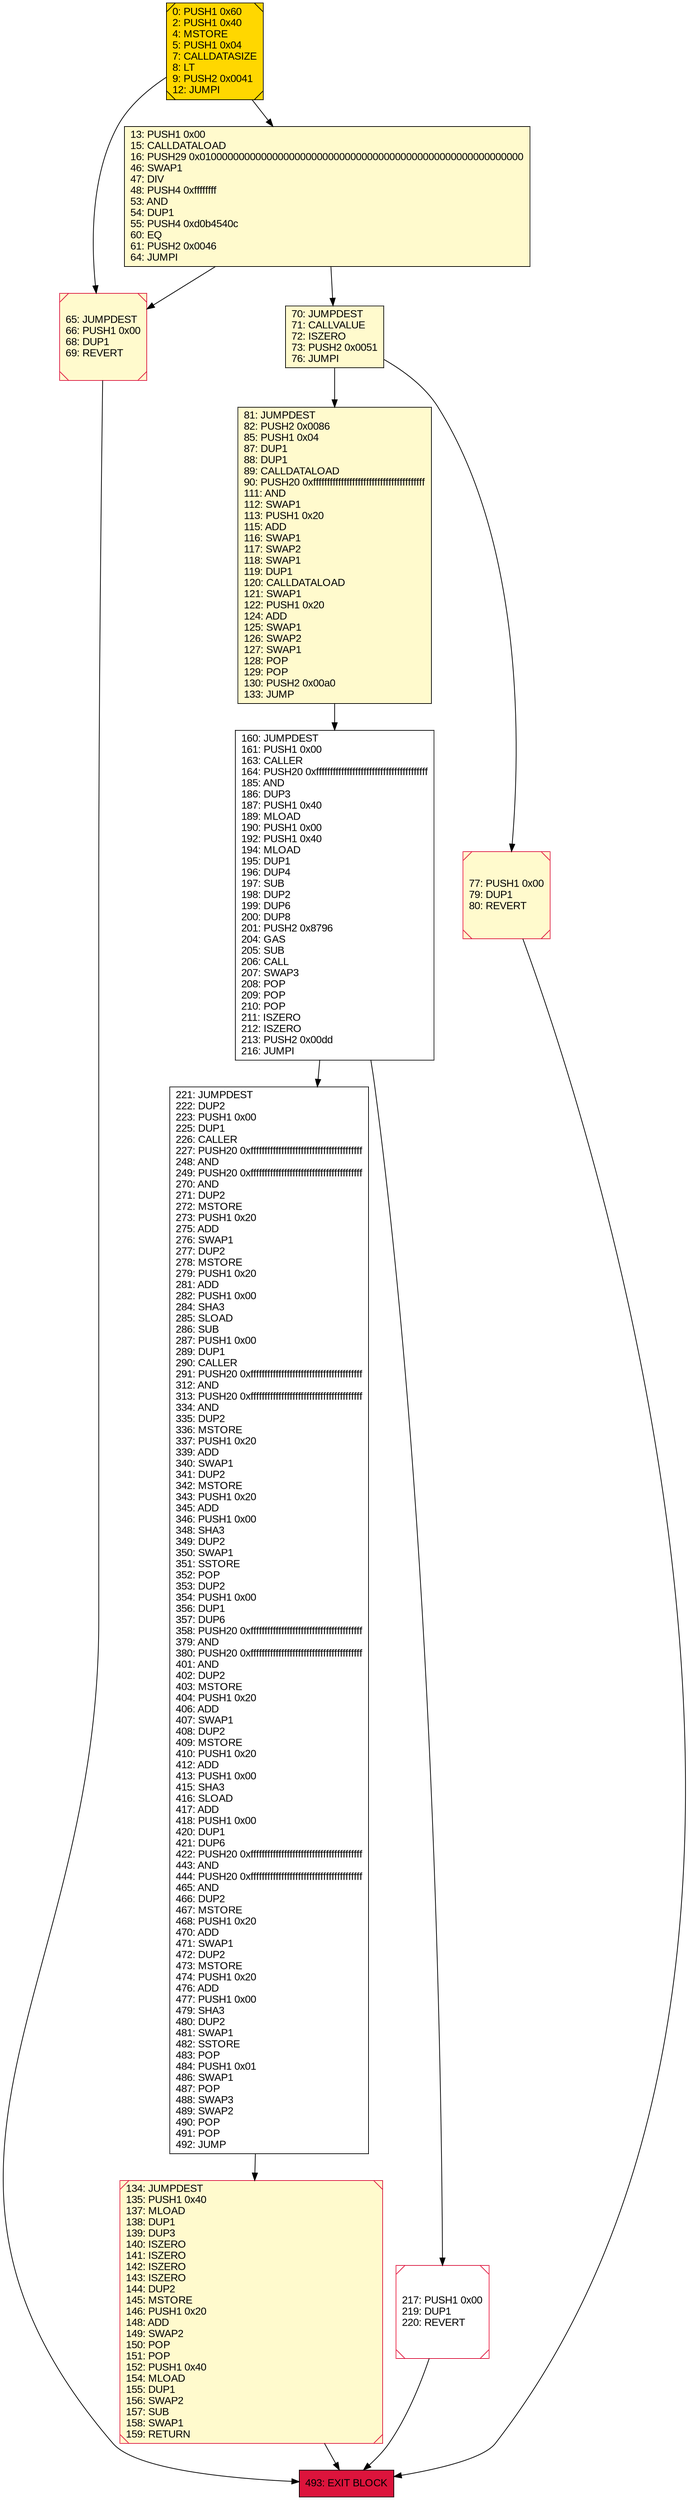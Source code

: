 digraph G {
bgcolor=transparent rankdir=UD;
node [shape=box style=filled color=black fillcolor=white fontname=arial fontcolor=black];
221 [label="221: JUMPDEST\l222: DUP2\l223: PUSH1 0x00\l225: DUP1\l226: CALLER\l227: PUSH20 0xffffffffffffffffffffffffffffffffffffffff\l248: AND\l249: PUSH20 0xffffffffffffffffffffffffffffffffffffffff\l270: AND\l271: DUP2\l272: MSTORE\l273: PUSH1 0x20\l275: ADD\l276: SWAP1\l277: DUP2\l278: MSTORE\l279: PUSH1 0x20\l281: ADD\l282: PUSH1 0x00\l284: SHA3\l285: SLOAD\l286: SUB\l287: PUSH1 0x00\l289: DUP1\l290: CALLER\l291: PUSH20 0xffffffffffffffffffffffffffffffffffffffff\l312: AND\l313: PUSH20 0xffffffffffffffffffffffffffffffffffffffff\l334: AND\l335: DUP2\l336: MSTORE\l337: PUSH1 0x20\l339: ADD\l340: SWAP1\l341: DUP2\l342: MSTORE\l343: PUSH1 0x20\l345: ADD\l346: PUSH1 0x00\l348: SHA3\l349: DUP2\l350: SWAP1\l351: SSTORE\l352: POP\l353: DUP2\l354: PUSH1 0x00\l356: DUP1\l357: DUP6\l358: PUSH20 0xffffffffffffffffffffffffffffffffffffffff\l379: AND\l380: PUSH20 0xffffffffffffffffffffffffffffffffffffffff\l401: AND\l402: DUP2\l403: MSTORE\l404: PUSH1 0x20\l406: ADD\l407: SWAP1\l408: DUP2\l409: MSTORE\l410: PUSH1 0x20\l412: ADD\l413: PUSH1 0x00\l415: SHA3\l416: SLOAD\l417: ADD\l418: PUSH1 0x00\l420: DUP1\l421: DUP6\l422: PUSH20 0xffffffffffffffffffffffffffffffffffffffff\l443: AND\l444: PUSH20 0xffffffffffffffffffffffffffffffffffffffff\l465: AND\l466: DUP2\l467: MSTORE\l468: PUSH1 0x20\l470: ADD\l471: SWAP1\l472: DUP2\l473: MSTORE\l474: PUSH1 0x20\l476: ADD\l477: PUSH1 0x00\l479: SHA3\l480: DUP2\l481: SWAP1\l482: SSTORE\l483: POP\l484: PUSH1 0x01\l486: SWAP1\l487: POP\l488: SWAP3\l489: SWAP2\l490: POP\l491: POP\l492: JUMP\l" ];
160 [label="160: JUMPDEST\l161: PUSH1 0x00\l163: CALLER\l164: PUSH20 0xffffffffffffffffffffffffffffffffffffffff\l185: AND\l186: DUP3\l187: PUSH1 0x40\l189: MLOAD\l190: PUSH1 0x00\l192: PUSH1 0x40\l194: MLOAD\l195: DUP1\l196: DUP4\l197: SUB\l198: DUP2\l199: DUP6\l200: DUP8\l201: PUSH2 0x8796\l204: GAS\l205: SUB\l206: CALL\l207: SWAP3\l208: POP\l209: POP\l210: POP\l211: ISZERO\l212: ISZERO\l213: PUSH2 0x00dd\l216: JUMPI\l" ];
65 [label="65: JUMPDEST\l66: PUSH1 0x00\l68: DUP1\l69: REVERT\l" fillcolor=lemonchiffon shape=Msquare color=crimson ];
81 [label="81: JUMPDEST\l82: PUSH2 0x0086\l85: PUSH1 0x04\l87: DUP1\l88: DUP1\l89: CALLDATALOAD\l90: PUSH20 0xffffffffffffffffffffffffffffffffffffffff\l111: AND\l112: SWAP1\l113: PUSH1 0x20\l115: ADD\l116: SWAP1\l117: SWAP2\l118: SWAP1\l119: DUP1\l120: CALLDATALOAD\l121: SWAP1\l122: PUSH1 0x20\l124: ADD\l125: SWAP1\l126: SWAP2\l127: SWAP1\l128: POP\l129: POP\l130: PUSH2 0x00a0\l133: JUMP\l" fillcolor=lemonchiffon ];
0 [label="0: PUSH1 0x60\l2: PUSH1 0x40\l4: MSTORE\l5: PUSH1 0x04\l7: CALLDATASIZE\l8: LT\l9: PUSH2 0x0041\l12: JUMPI\l" fillcolor=lemonchiffon shape=Msquare fillcolor=gold ];
13 [label="13: PUSH1 0x00\l15: CALLDATALOAD\l16: PUSH29 0x0100000000000000000000000000000000000000000000000000000000\l46: SWAP1\l47: DIV\l48: PUSH4 0xffffffff\l53: AND\l54: DUP1\l55: PUSH4 0xd0b4540c\l60: EQ\l61: PUSH2 0x0046\l64: JUMPI\l" fillcolor=lemonchiffon ];
70 [label="70: JUMPDEST\l71: CALLVALUE\l72: ISZERO\l73: PUSH2 0x0051\l76: JUMPI\l" fillcolor=lemonchiffon ];
217 [label="217: PUSH1 0x00\l219: DUP1\l220: REVERT\l" shape=Msquare color=crimson ];
134 [label="134: JUMPDEST\l135: PUSH1 0x40\l137: MLOAD\l138: DUP1\l139: DUP3\l140: ISZERO\l141: ISZERO\l142: ISZERO\l143: ISZERO\l144: DUP2\l145: MSTORE\l146: PUSH1 0x20\l148: ADD\l149: SWAP2\l150: POP\l151: POP\l152: PUSH1 0x40\l154: MLOAD\l155: DUP1\l156: SWAP2\l157: SUB\l158: SWAP1\l159: RETURN\l" fillcolor=lemonchiffon shape=Msquare color=crimson ];
77 [label="77: PUSH1 0x00\l79: DUP1\l80: REVERT\l" fillcolor=lemonchiffon shape=Msquare color=crimson ];
493 [label="493: EXIT BLOCK\l" fillcolor=crimson ];
0 -> 13;
77 -> 493;
70 -> 81;
13 -> 70;
160 -> 221;
81 -> 160;
65 -> 493;
160 -> 217;
221 -> 134;
0 -> 65;
13 -> 65;
217 -> 493;
134 -> 493;
70 -> 77;
}